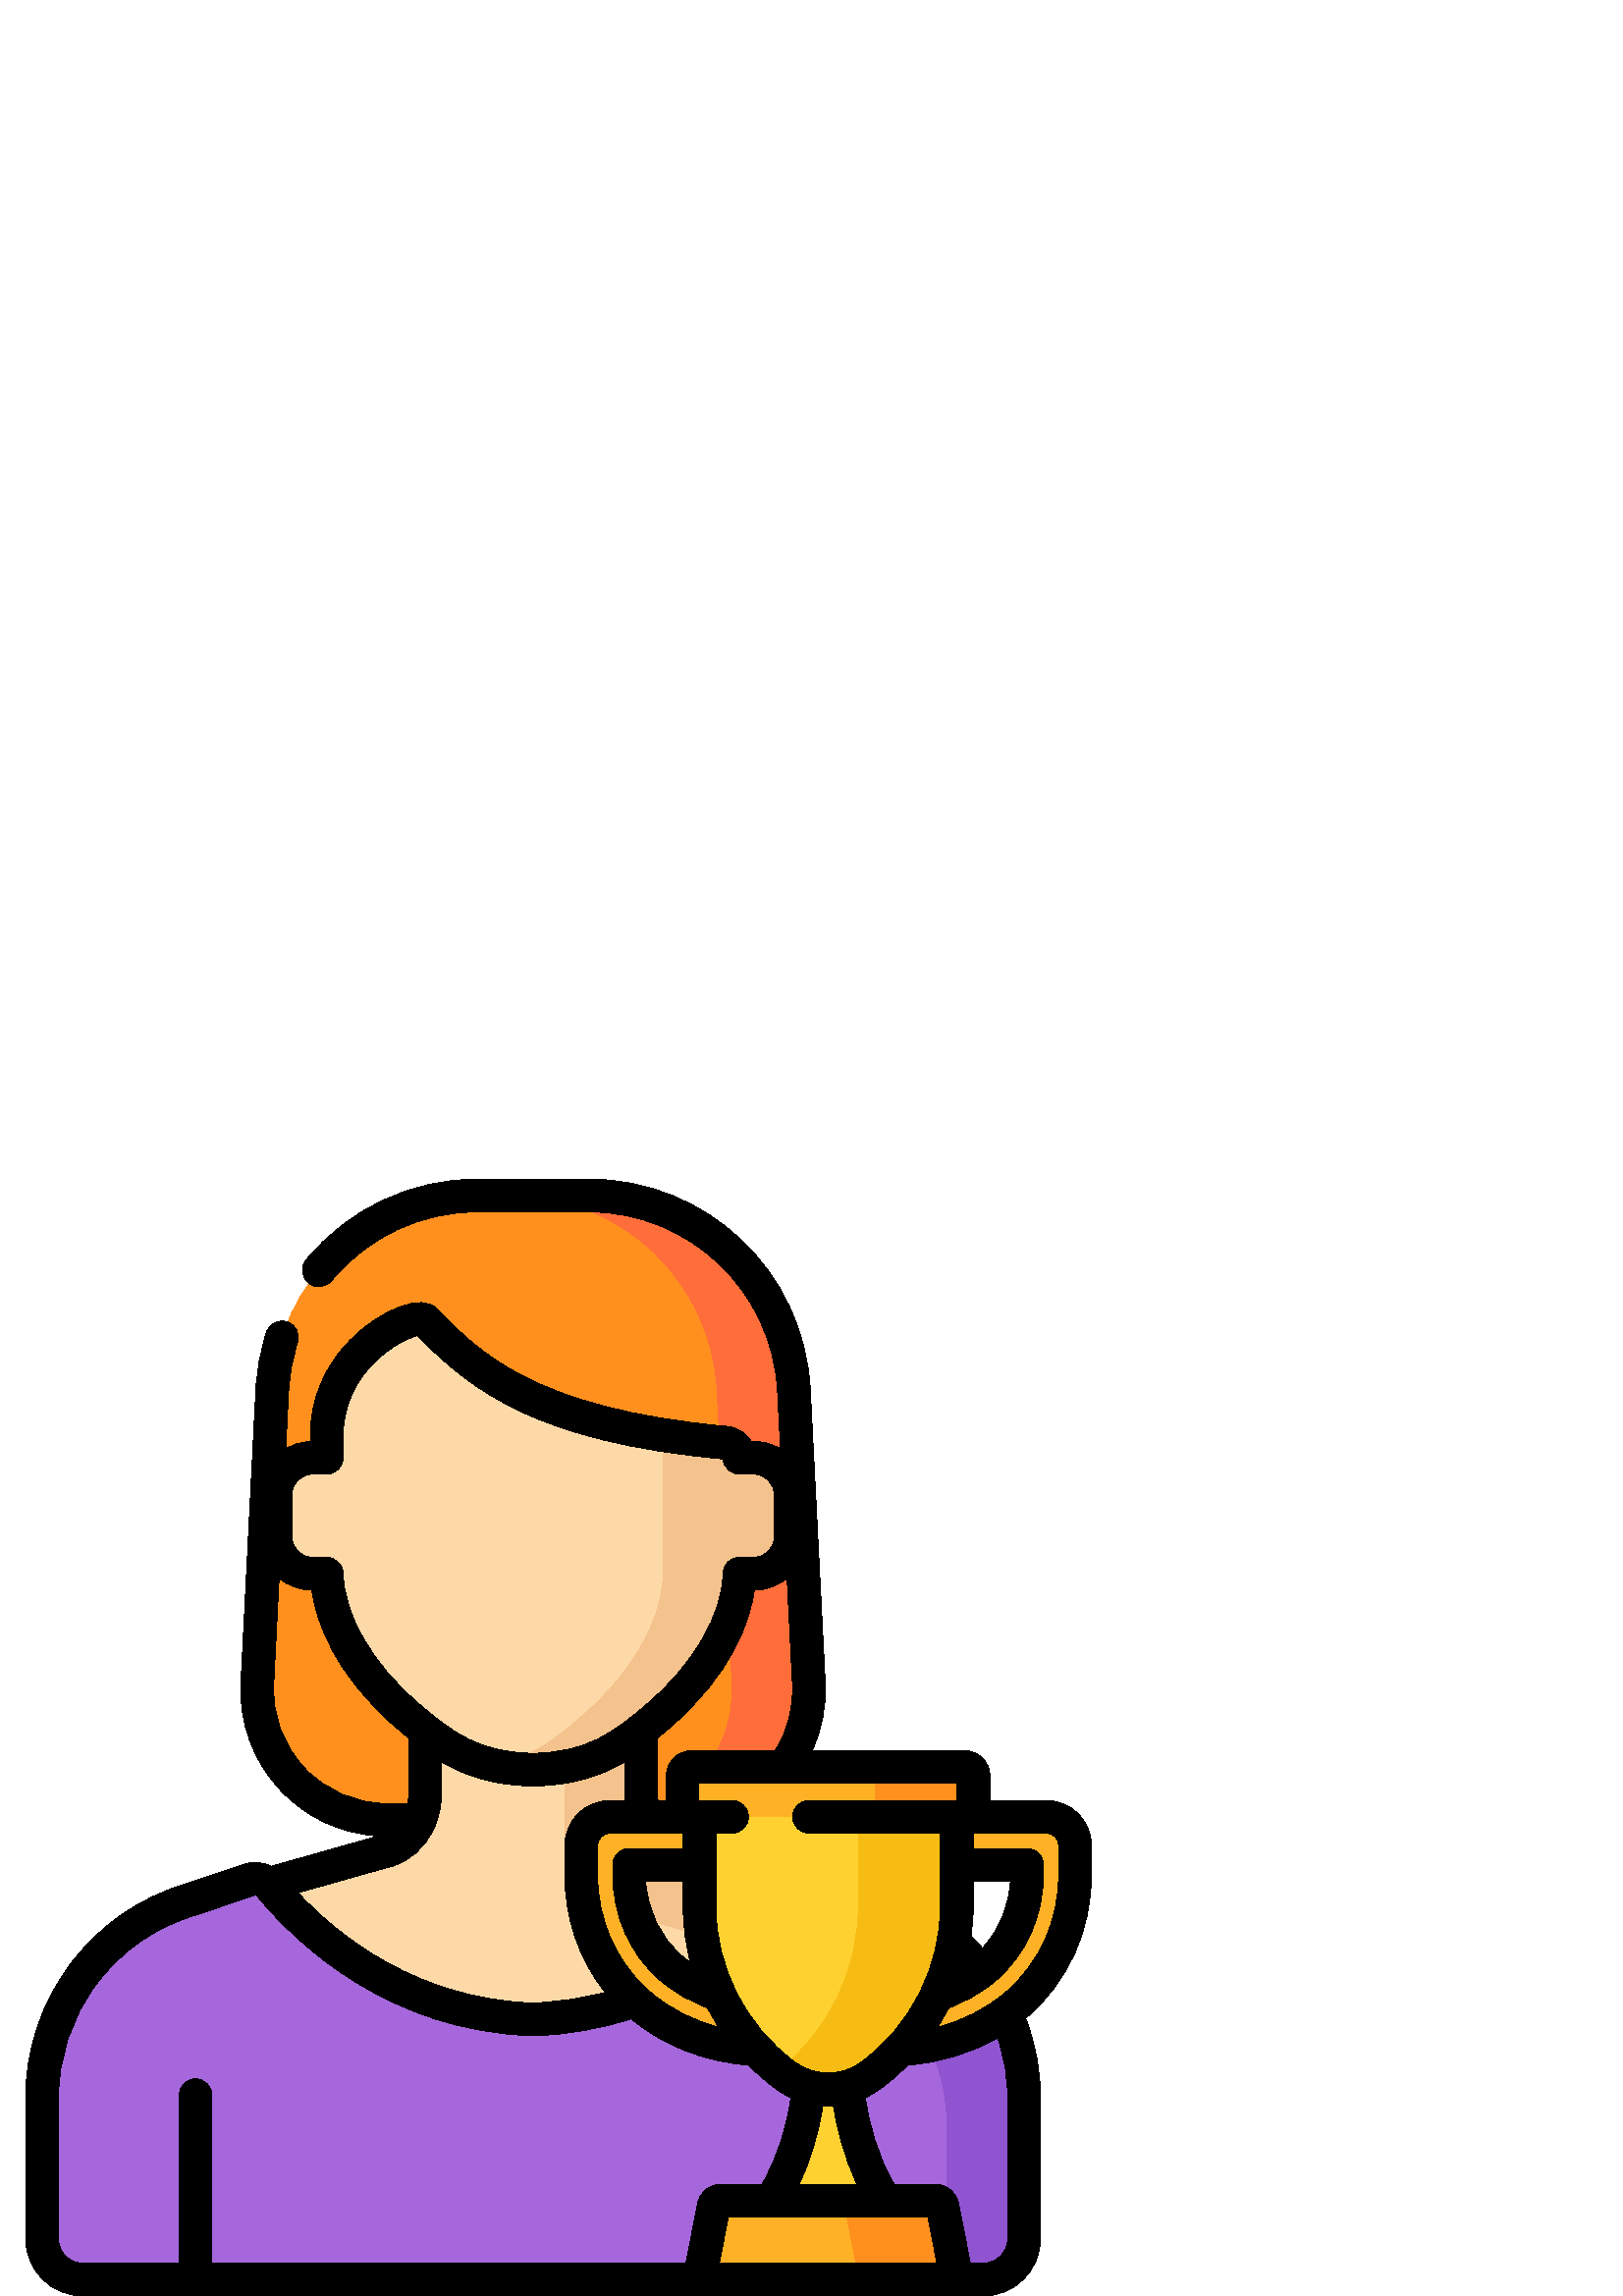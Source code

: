 %!PS-Adobe-3.0 EPSF-3.0
%%Pages: 1
%%DocumentData: Clean7Bit
%%LanguageLevel: 2
%%BoundingBox: 9 -1 401 410
%%EndComments
%%BeginProlog
save
50 dict begin
/q { gsave } bind def
/Q { grestore } bind def
/cm { 6 array astore concat } bind def
/w { setlinewidth } bind def
/J { setlinecap } bind def
/j { setlinejoin } bind def
/M { setmiterlimit } bind def
/d { setdash } bind def
/m { moveto } bind def
/l { lineto } bind def
/c { curveto } bind def
/h { closepath } bind def
/re { exch dup neg 3 1 roll 5 3 roll moveto 0 rlineto
      0 exch rlineto 0 rlineto closepath } bind def
/S { stroke } bind def
/f { fill } bind def
/f* { eofill } bind def
/n { newpath } bind def
/W { clip } bind def
/W* { eoclip } bind def
/BT { } bind def
/ET { } bind def
/pdfmark where { pop globaldict /?pdfmark /exec load put }
    { globaldict begin /?pdfmark /pop load def /pdfmark
    /cleartomark load def end } ifelse
/BDC { mark 3 1 roll /BDC pdfmark } bind def
/EMC { mark /EMC pdfmark } bind def
/cairo_store_point { /cairo_point_y exch def /cairo_point_x exch def } def
/Tj { show currentpoint cairo_store_point } bind def
/TJ {
  {
    dup
    type /stringtype eq
    { show } { -0.001 mul 0 cairo_font_matrix dtransform rmoveto } ifelse
  } forall
  currentpoint cairo_store_point
} bind def
/cairo_selectfont { cairo_font_matrix aload pop pop pop 0 0 6 array astore
    cairo_font exch selectfont cairo_point_x cairo_point_y moveto } bind def
/Tf { pop /cairo_font exch def /cairo_font_matrix where
      { pop cairo_selectfont } if } bind def
/Td { matrix translate cairo_font_matrix matrix concatmatrix dup
      /cairo_font_matrix exch def dup 4 get exch 5 get cairo_store_point
      /cairo_font where { pop cairo_selectfont } if } bind def
/Tm { 2 copy 8 2 roll 6 array astore /cairo_font_matrix exch def
      cairo_store_point /cairo_font where { pop cairo_selectfont } if } bind def
/g { setgray } bind def
/rg { setrgbcolor } bind def
/d1 { setcachedevice } bind def
%%EndProlog
%%BeginSetup
%%EndSetup
%%Page: 1 1
%%BeginPageSetup
%%PageBoundingBox: 9 -1 401 410
%%EndPageSetup
q 9 -1 392 411 rectclip q
1 0.565 0.114 rg
249.012 174.627 m 141.902 174.627 l 114.648 174.627 92.957 197.452 94.344
 224.666 c 99.824 332.108 l 101.867 372.166 134.945 403.6 175.055 403.6 
c 215.859 403.6 l 255.969 403.6 289.047 372.166 291.09 332.108 c 296.566
 224.666 l 297.957 197.452 276.262 174.627 249.012 174.627 c h
249.012 174.627 m f
1 0.427 0.227 rg
296.566 224.666 m 291.09 332.108 l 289.043 372.166 255.969 403.6 215.859
 403.6 c 187.715 403.6 l 227.828 403.6 260.902 372.166 262.945 332.108 c
 268.426 224.666 l 269.812 197.452 248.121 174.627 220.867 174.627 c 249.012
 174.627 l 276.262 174.627 297.957 197.452 296.566 224.666 c h
296.566 224.666 m f
0.996 0.851 0.659 rg
363.258 92.569 m 357.477 117.307 338.836 137.647 313.68 145.053 c 249.551
 163.202 l 241.172 164.885 235.145 174.604 235.145 183.151 c 235.145 221.237
 l 155.77 221.237 l 155.77 183.151 l 155.77 174.604 149.738 164.885 141.359
 163.202 c 77.234 145.053 l 52.078 137.647 33.434 117.303 27.656 92.569 
c h
363.258 92.569 m f
0.957 0.761 0.549 rg
207.109 221.237 m 207.109 162.319 l 207.109 153.772 213.137 144.053 221.516
 142.366 c 285.641 124.221 l 303.254 119.034 317.668 107.502 326.715 92.569
 c 363.258 92.569 l 357.477 117.303 338.836 137.647 313.68 145.053 c 249.551
 163.202 l 241.172 164.885 235.145 174.604 235.145 183.151 c 235.145 221.237
 l h
207.109 221.237 m f
0.647 0.404 0.859 rg
320.891 145.444 m 299.527 152.62 l 296.816 153.53 293.812 152.694 291.988
 150.491 c 277.883 133.455 245.852 103.151 195.457 101.432 c 145.062 103.151
 113.031 133.455 98.926 150.491 c 97.102 152.694 94.098 153.53 91.387 152.62
 c 70.023 145.444 l 37.645 135.909 15.414 106.19 15.414 72.436 c 15.414 
21.061 l 15.414 12.745 22.156 6.002 30.473 6.002 c 360.441 6.002 l 368.758
 6.002 375.5 12.745 375.5 21.061 c 375.5 72.436 l 375.5 106.19 353.27 135.909
 320.891 145.444 c h
320.891 145.444 m f
0.565 0.329 0.82 rg
320.891 145.444 m 299.527 152.62 l 296.816 153.53 293.812 152.694 291.988
 150.491 c 287.602 145.194 281.48 138.616 273.617 132.01 c 292.613 125.627
 l 324.992 116.096 347.223 96.623 347.223 62.87 c 347.223 6.002 l 360.441
 6.002 l 368.758 6.002 375.5 12.745 375.5 21.061 c 375.5 72.436 l 375.5 
106.19 353.27 135.909 320.891 145.444 c h
320.891 145.444 m f
0.996 0.851 0.659 rg
276.27 307.428 m 271.109 307.428 l 271.109 310.291 268.918 312.678 266.062
 312.936 c 197.324 319.12 174.727 338.381 155.977 357.834 c 152.641 361.295
 120.32 347.651 119.801 315.924 c 119.801 307.428 l 114.641 307.428 l 107.078
 307.428 100.949 301.299 100.949 293.737 c 100.949 278.561 l 100.949 270.998
 107.078 264.87 114.641 264.87 c 119.82 264.87 l 120.246 244.998 134.285
 225.87 149.371 212.881 c 161.52 202.424 172.902 193.295 195.457 193.041
 c 218.008 193.295 229.395 202.424 241.539 212.881 c 256.625 225.87 270.664
 244.998 271.09 264.87 c 276.27 264.87 l 283.832 264.87 289.961 270.998 
289.961 278.561 c 289.961 293.737 l 289.961 301.299 283.832 307.428 276.27
 307.428 c h
276.27 307.428 m f
0.957 0.761 0.549 rg
276.27 307.428 m 271.109 307.428 l 271.109 310.291 268.918 312.678 266.062
 312.936 c 257.801 313.678 250.215 314.612 243.211 315.709 c 243.227 313.225
 243.215 264.87 243.215 264.87 c 242.789 244.998 228.75 225.87 213.664 212.881
 c 204.312 204.83 195.41 197.573 181.52 194.538 c 185.672 193.631 190.266
 193.1 195.457 193.041 c 218.008 193.295 229.395 202.42 241.539 212.877 
c 256.625 225.87 270.664 244.998 271.09 264.87 c 276.27 264.87 l 283.832
 264.87 289.961 270.998 289.961 278.561 c 289.961 293.737 l 289.961 301.299
 283.832 307.428 276.27 307.428 c h
276.27 307.428 m f
1 0.694 0.145 rg
280.637 90.44 m 263.422 90.44 247.199 96.1 234.809 106.678 c 220.797 118.643
 213.078 135.748 213.078 154.838 c 213.078 165.061 l 213.078 167.913 214.191
 170.592 216.211 172.608 c 218.223 174.62 220.898 175.725 223.742 175.725
 c 223.766 175.725 l 272.102 175.62 l 276.969 175.608 280.902 171.655 280.891
 166.791 c 280.879 161.932 276.941 158.002 272.086 158.002 c 272.066 158.002
 l 230.691 158.092 l 230.691 154.838 l 230.691 140.987 236.219 128.639 246.246
 120.077 c 257.707 110.291 273.836 106.198 290.488 108.842 c 295.289 109.6
 299.809 106.327 300.57 101.522 c 301.332 96.717 298.055 92.205 293.25 91.444
 c 289.016 90.772 284.793 90.44 280.637 90.44 c h
280.637 90.44 m f
326.629 90.44 m 322.469 90.44 318.25 90.772 314.012 91.444 c 309.207 92.205
 305.934 96.717 306.695 101.522 c 307.457 106.327 311.961 109.604 316.773
 108.842 c 333.43 106.198 349.559 110.291 361.02 120.077 c 371.047 128.639
 376.57 140.987 376.57 154.838 c 376.57 158.092 l 335.199 158.002 l 335.18
 158.002 l 330.324 158.002 326.383 161.932 326.371 166.791 c 326.363 171.655
 330.297 175.608 335.16 175.62 c 383.5 175.725 l 383.523 175.725 l 386.367
 175.725 389.043 174.62 391.055 172.608 c 393.074 170.592 394.188 167.913
 394.188 165.061 c 394.188 154.838 l 394.188 135.748 386.469 118.643 372.457
 106.678 c 360.066 96.1 343.84 90.44 326.629 90.44 c h
326.629 90.44 m f
0.996 0.82 0.188 rg
277.684 28.291 m 329.582 28.291 l 308.086 53.436 310.328 89.674 310.328
 89.674 c 296.938 89.674 l 296.938 89.674 299.18 53.436 277.684 28.291 c
 h
277.684 28.291 m f
256.441 178.104 m 256.441 143.166 l 256.441 118.608 268.113 95.518 287.883
 80.952 c 297.25 74.053 310.016 74.053 319.383 80.952 c 339.152 95.514 350.824
 118.608 350.824 143.166 c 350.824 178.104 l h
256.441 178.104 m f
0.969 0.737 0.078 rg
314.742 178.104 m 314.742 143.166 l 314.742 119.577 303.969 97.338 285.594
 82.713 c 286.344 82.116 287.105 81.526 287.883 80.952 c 297.25 74.053 310.016
 74.053 319.383 80.952 c 339.152 95.518 350.824 118.608 350.824 143.166 
c 350.824 178.104 l h
314.742 178.104 m f
1 0.694 0.145 rg
347.809 6.002 m 259.453 6.002 l 257.895 6.002 256.719 7.428 257.02 8.959
 c 261.703 32.924 l 261.93 34.088 262.949 34.928 264.137 34.928 c 343.129
 34.928 l 344.312 34.928 345.336 34.088 345.562 32.924 c 350.246 8.959 l
 350.543 7.428 349.371 6.002 347.809 6.002 c h
347.809 6.002 m f
1 0.565 0.114 rg
350.246 8.959 m 345.562 32.924 l 345.336 34.088 344.316 34.928 343.129 
34.928 c 309.359 34.928 l 315.012 6.002 l 347.809 6.002 l 349.371 6.002 
350.543 7.428 350.246 8.959 c h
350.246 8.959 m f
1 0.694 0.145 rg
353.625 175.725 m 253.641 175.725 l 251.797 175.725 250.301 177.217 250.301
 179.065 c 250.301 190.651 l 250.301 192.495 251.797 193.991 253.641 193.991
 c 353.625 193.991 l 355.469 193.991 356.965 192.495 356.965 190.651 c 356.965
 179.065 l 356.965 177.221 355.469 175.725 353.625 175.725 c h
353.625 175.725 m f
1 0.565 0.114 rg
353.625 193.991 m 321.02 193.991 l 321.02 175.725 l 353.625 175.725 l 355.469
 175.725 356.965 177.221 356.965 179.065 c 356.965 190.651 l 356.965 192.498
 355.469 193.991 353.625 193.991 c h
353.625 193.991 m f
0 g
400.191 154.838 m 400.191 165.061 l 400.191 169.518 398.453 173.709 395.297
 176.858 c 392.148 179.998 387.969 181.725 383.488 181.725 c 362.965 181.682
 l 362.965 190.651 l 362.965 195.803 358.773 199.995 353.625 199.995 c 297.789
 199.995 l 301.328 207.768 303 216.35 302.562 224.975 c 297.082 332.413 
l 294.875 375.694 259.195 409.6 215.859 409.6 c 175.055 409.6 l 150.695 
409.6 127.82 398.815 112.297 380.006 c 110.188 377.452 110.551 373.666 113.105
 371.557 c 115.664 369.444 119.445 369.811 121.555 372.366 c 134.789 388.401
 154.289 397.596 175.055 397.596 c 215.859 397.596 l 252.801 397.596 283.211
 368.698 285.094 331.803 c 286.168 310.752 l 283.258 312.452 279.875 313.432
 276.27 313.432 c 275.449 313.432 l 273.609 316.459 270.402 318.573 266.602
 318.913 c 195.684 325.295 175.23 346.51 160.297 361.998 c 157.461 364.944
 152.691 365.127 146.129 362.538 c 134.328 357.889 114.238 342.858 113.801
 316.022 c 113.801 315.991 113.801 315.955 113.801 315.924 c 113.801 313.413
 l 110.508 313.272 107.426 312.323 104.746 310.756 c 105.82 331.803 l 106.129
 337.92 107.238 343.948 109.113 349.717 c 110.137 352.87 108.41 356.256 
105.258 357.28 c 102.105 358.303 98.723 356.577 97.695 353.424 c 95.496 
346.651 94.195 339.58 93.832 332.413 c 88.352 224.975 l 87.598 210.155 92.809
 196.065 103.035 185.307 c 112.543 175.299 125.152 169.483 138.809 168.717
 c 99.438 157.577 l 96.402 159.1 92.805 159.428 89.473 158.311 c 68.215 
151.17 l 51.125 146.112 36.449 135.893 25.77 121.616 c 15.066 107.311 9.41
 90.303 9.41 72.436 c 9.41 21.065 l 9.41 9.448 18.859 -0.002 30.473 -0.002
 c 360.441 -0.002 l 372.055 -0.002 381.5 9.448 381.5 21.061 c 381.5 72.436
 l 381.5 82.596 379.664 92.475 376.047 101.866 c 376.145 101.948 376.254
 102.03 376.352 102.116 c 391.723 115.241 400.191 133.963 400.191 154.838
 c h
356.824 143.166 m 356.824 152.045 l 370.484 152.077 l 369.902 142.623 366.316
 134.123 360.188 127.577 c 358.852 129.049 357.473 130.479 356.035 131.846
 c 356.551 135.577 356.824 139.358 356.824 143.166 c h
350.961 187.991 m 350.961 181.725 l 296.629 181.725 l 293.316 181.725 290.629
 179.038 290.629 175.725 c 290.629 172.409 293.316 169.721 296.629 169.721
 c 344.82 169.721 l 344.82 143.166 l 344.82 120.612 333.98 99.163 315.824
 85.784 c 313.895 84.362 311.785 83.327 309.594 82.659 c 309.301 82.6 309.016
 82.514 308.742 82.416 c 305.387 81.549 301.875 81.549 298.523 82.416 c 
298.246 82.514 297.965 82.6 297.672 82.659 c 295.48 83.33 293.371 84.362
 291.441 85.788 c 273.285 99.163 262.441 120.612 262.441 143.166 c 262.441
 169.721 l 268.414 169.721 l 271.727 169.721 274.414 172.409 274.414 175.725
 c 274.414 179.038 271.727 181.725 268.414 181.725 c 256.305 181.725 l 256.305
 187.991 l 287.332 187.991 l 287.332 187.991 287.336 187.991 287.34 187.991
 c 287.344 187.991 287.348 187.991 287.355 187.991 c h
314.309 40.928 m 292.953 40.928 l 297.828 50.987 300.367 61.245 301.676
 69.803 c 302.328 69.764 302.98 69.737 303.633 69.737 c 304.285 69.737 304.938
 69.764 305.59 69.803 c 306.895 61.245 309.438 50.987 314.309 40.928 c h
253.117 122.346 m 252.09 123.069 251.098 123.83 250.145 124.643 c 242.141
 131.475 237.453 141.139 236.781 152.077 c 250.441 152.045 l 250.441 143.166
 l 250.438 136.077 251.363 129.088 253.117 122.346 c h
250.438 164.053 m 230.707 164.096 l 230.691 164.096 l 229.102 164.096 227.578
 163.463 226.453 162.342 c 225.324 161.213 224.691 159.686 224.691 158.092
 c 224.691 154.838 l 224.691 139.202 230.961 125.237 242.348 115.514 c 247.316
 111.272 253.043 107.975 259.391 105.69 c 260.613 103.268 261.957 100.909
 263.406 98.616 c 254.156 101.002 245.664 105.303 238.707 111.245 c 238.086
 111.776 237.488 112.327 236.898 112.877 c 236.867 112.905 236.836 112.928
 236.809 112.955 c 225.359 123.655 219.078 138.42 219.078 154.838 c 219.078
 165.061 l 219.078 166.327 219.551 167.467 220.449 168.362 c 221.34 169.252
 222.477 169.721 223.75 169.721 c 236.531 169.694 l 236.539 169.694 236.547
 169.694 236.559 169.694 c 236.57 169.694 236.582 169.694 236.598 169.694
 c 250.438 169.663 l h
288.59 263.213 m 290.574 224.362 l 291.02 215.627 288.809 207.268 284.18
 199.995 c 253.641 199.995 l 248.488 199.995 244.301 195.803 244.301 190.651
 c 244.301 181.682 l 241.238 181.686 l 241.18 182.186 241.145 182.674 241.145
 183.151 c 241.145 204.663 l 242.621 205.889 244.047 207.12 245.457 208.33
 c 268.59 228.248 274.965 247.686 276.586 258.87 c 281.125 258.94 285.293
 260.561 288.59 263.213 c h
106.953 293.737 m 106.953 297.975 110.402 301.424 114.641 301.424 c 119.801
 301.424 l 123.113 301.424 125.801 304.112 125.801 307.428 c 125.801 315.873
 l 126.223 339.893 147.102 350.846 153.07 352.209 c 173.035 331.776 197.43
 313.151 265.125 306.995 c 265.348 303.881 267.941 301.428 271.109 301.428
 c 276.27 301.428 l 280.508 301.428 283.961 297.975 283.961 293.737 c 283.961
 278.561 l 283.961 274.323 280.508 270.873 276.27 270.873 c 271.09 270.873
 l 267.824 270.873 265.16 268.264 265.09 264.998 c 264.762 249.741 254.492
 231.955 237.621 217.428 c 224.906 206.479 215.094 199.28 195.457 199.045
 c 175.816 199.28 166.004 206.479 153.289 217.428 c 136.418 231.955 126.148
 249.741 125.82 264.998 c 125.754 268.264 123.086 270.873 119.82 270.873
 c 114.645 270.873 l 110.402 270.873 106.953 274.323 106.953 278.561 c h
111.734 193.577 m 103.801 201.924 99.754 212.858 100.34 224.362 c 102.32
 263.213 l 105.621 260.561 109.789 258.94 114.328 258.87 c 115.949 247.686
 122.324 228.248 145.457 208.33 c 146.863 207.12 148.293 205.889 149.766
 204.663 c 149.766 183.151 l 149.766 182.311 149.684 181.467 149.531 180.627
 c 141.902 180.627 l 130.383 180.627 119.668 185.225 111.734 193.577 c h
142.793 157.37 m 150.359 158.991 156.059 164.885 159.152 171.682 c 159.363
 172.053 159.535 172.448 159.664 172.866 c 161.035 176.256 161.77 179.819
 161.77 183.151 c 161.77 195.971 l 170.23 190.948 180.738 187.202 195.391
 187.038 c 195.523 187.038 l 210.176 187.202 220.684 190.948 229.145 195.971
 c 229.145 183.151 l 229.145 182.674 229.164 182.194 229.191 181.713 c 223.742
 181.725 l 219.297 181.725 215.117 179.995 211.973 176.858 c 208.816 173.709
 207.078 169.518 207.078 165.061 c 207.078 154.838 l 207.078 138.471 212.281
 123.432 221.934 111.37 c 213.344 109.08 204.473 107.76 195.457 107.436 
c 153.543 108.932 124.965 131.127 109.242 147.873 c h
255.812 34.073 m 251.5 12.002 l 77.707 12.002 l 77.707 73.623 l 77.707 
76.94 75.02 79.627 71.703 79.627 c 68.391 79.627 65.703 76.94 65.703 73.623
 c 65.703 12.002 l 30.473 12.002 l 25.477 12.002 21.414 16.069 21.414 21.061
 c 21.414 72.436 l 21.414 87.69 26.242 102.209 35.379 114.428 c 44.52 126.643
 57.082 135.377 71.719 139.686 c 71.789 139.705 71.863 139.729 71.934 139.752
 c 93.297 146.932 l 93.621 147.041 93.973 146.959 94.211 146.741 c 94.23
 146.725 94.242 146.705 94.262 146.686 c 94.375 146.58 l 109.613 128.202
 142.926 97.217 195.254 95.432 c 195.387 95.428 195.523 95.428 195.66 95.432
 c 207.922 95.854 219.945 97.952 231.461 101.666 c 243.184 91.866 258.34
 85.889 274.453 84.686 c 277.496 81.596 280.785 78.725 284.32 76.12 c 286.121
 74.795 288.016 73.674 289.98 72.764 c 288.668 63.452 285.742 51.698 279.348
 40.928 c 264.137 40.928 l 260.086 40.928 256.586 38.045 255.812 34.073 
c h
263.73 12.002 m 267.035 28.924 l 267.039 28.924 267.031 28.924 267.035 
28.924 c 267.039 28.924 267.031 28.924 267.035 28.924 c 340.227 28.924 l
 340.23 28.924 340.223 28.924 340.227 28.924 c 340.23 28.924 340.223 28.924
 340.227 28.924 c 343.535 12.002 l h
369.496 21.061 m 369.496 16.069 365.434 12.002 360.438 12.002 c 355.766
 12.002 l 351.453 34.073 l 350.676 38.045 347.176 40.928 343.125 40.928 
c 327.918 40.928 l 321.52 51.698 318.598 63.452 317.285 72.764 c 319.246
 73.674 321.141 74.795 322.941 76.12 c 326.477 78.725 329.77 81.596 332.809
 84.686 c 344.676 85.573 356.02 89.045 365.859 94.729 c 368.273 87.565 369.496
 80.096 369.496 72.436 c h
368.559 111.245 m 361.602 105.303 353.109 101.006 343.859 98.62 c 345.309
 100.909 346.652 103.268 347.871 105.69 c 353.508 107.721 358.645 110.553
 363.199 114.123 c 363.23 114.147 363.266 114.163 363.297 114.186 c 363.418
 114.28 363.527 114.381 363.637 114.479 c 364.066 114.823 364.5 115.159 
364.914 115.514 c 376.301 125.237 382.574 139.202 382.574 154.838 c 382.574
 158.092 l 382.574 159.69 381.938 161.217 380.812 162.342 c 379.684 163.467
 378.117 164.08 376.559 164.096 c 356.824 164.053 l 356.824 169.663 l 383.523
 169.721 l 384.785 169.721 385.926 169.252 386.816 168.362 c 387.711 167.467
 388.188 166.327 388.188 165.061 c 388.188 154.838 l 388.188 137.534 381.215
 122.049 368.559 111.245 c h
368.559 111.245 m f
Q Q
showpage
%%Trailer
end restore
%%EOF
